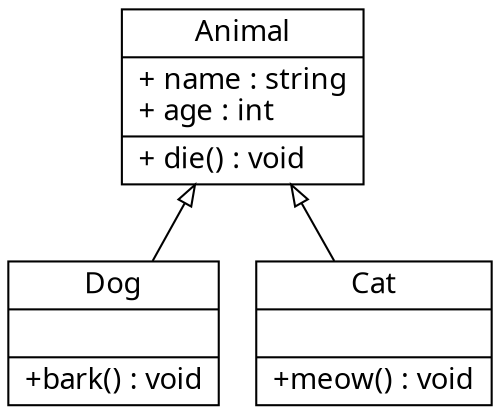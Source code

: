 digraph classDiagram {
  rankdir=TB;
  fontname="Helvetia";
  node[shape="record"; fontname="Helvetia"];
  edge[fontname="Helvetia", dir=back; arrowtail=empty;];

  animal [label="{Animal|+ name : string\l+ age : int\l|+ die() : void\l}"];
  dog [label="{Dog| | +bark() : void\l}"];
  cat [label="{Cat| | +meow() : void\l}"];

  animal -> dog;
  animal -> cat;
}
